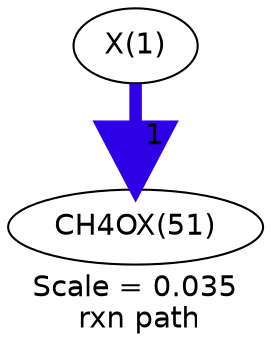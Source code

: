 digraph reaction_paths {
center=1;
s19 -> s32[fontname="Helvetica", penwidth=6, arrowsize=3, color="0.7, 1.5, 0.9"
, label=" 1"];
s19 [ fontname="Helvetica", label="X(1)"];
s32 [ fontname="Helvetica", label="CH4OX(51)"];
 label = "Scale = 0.035\l rxn path";
 fontname = "Helvetica";
}
